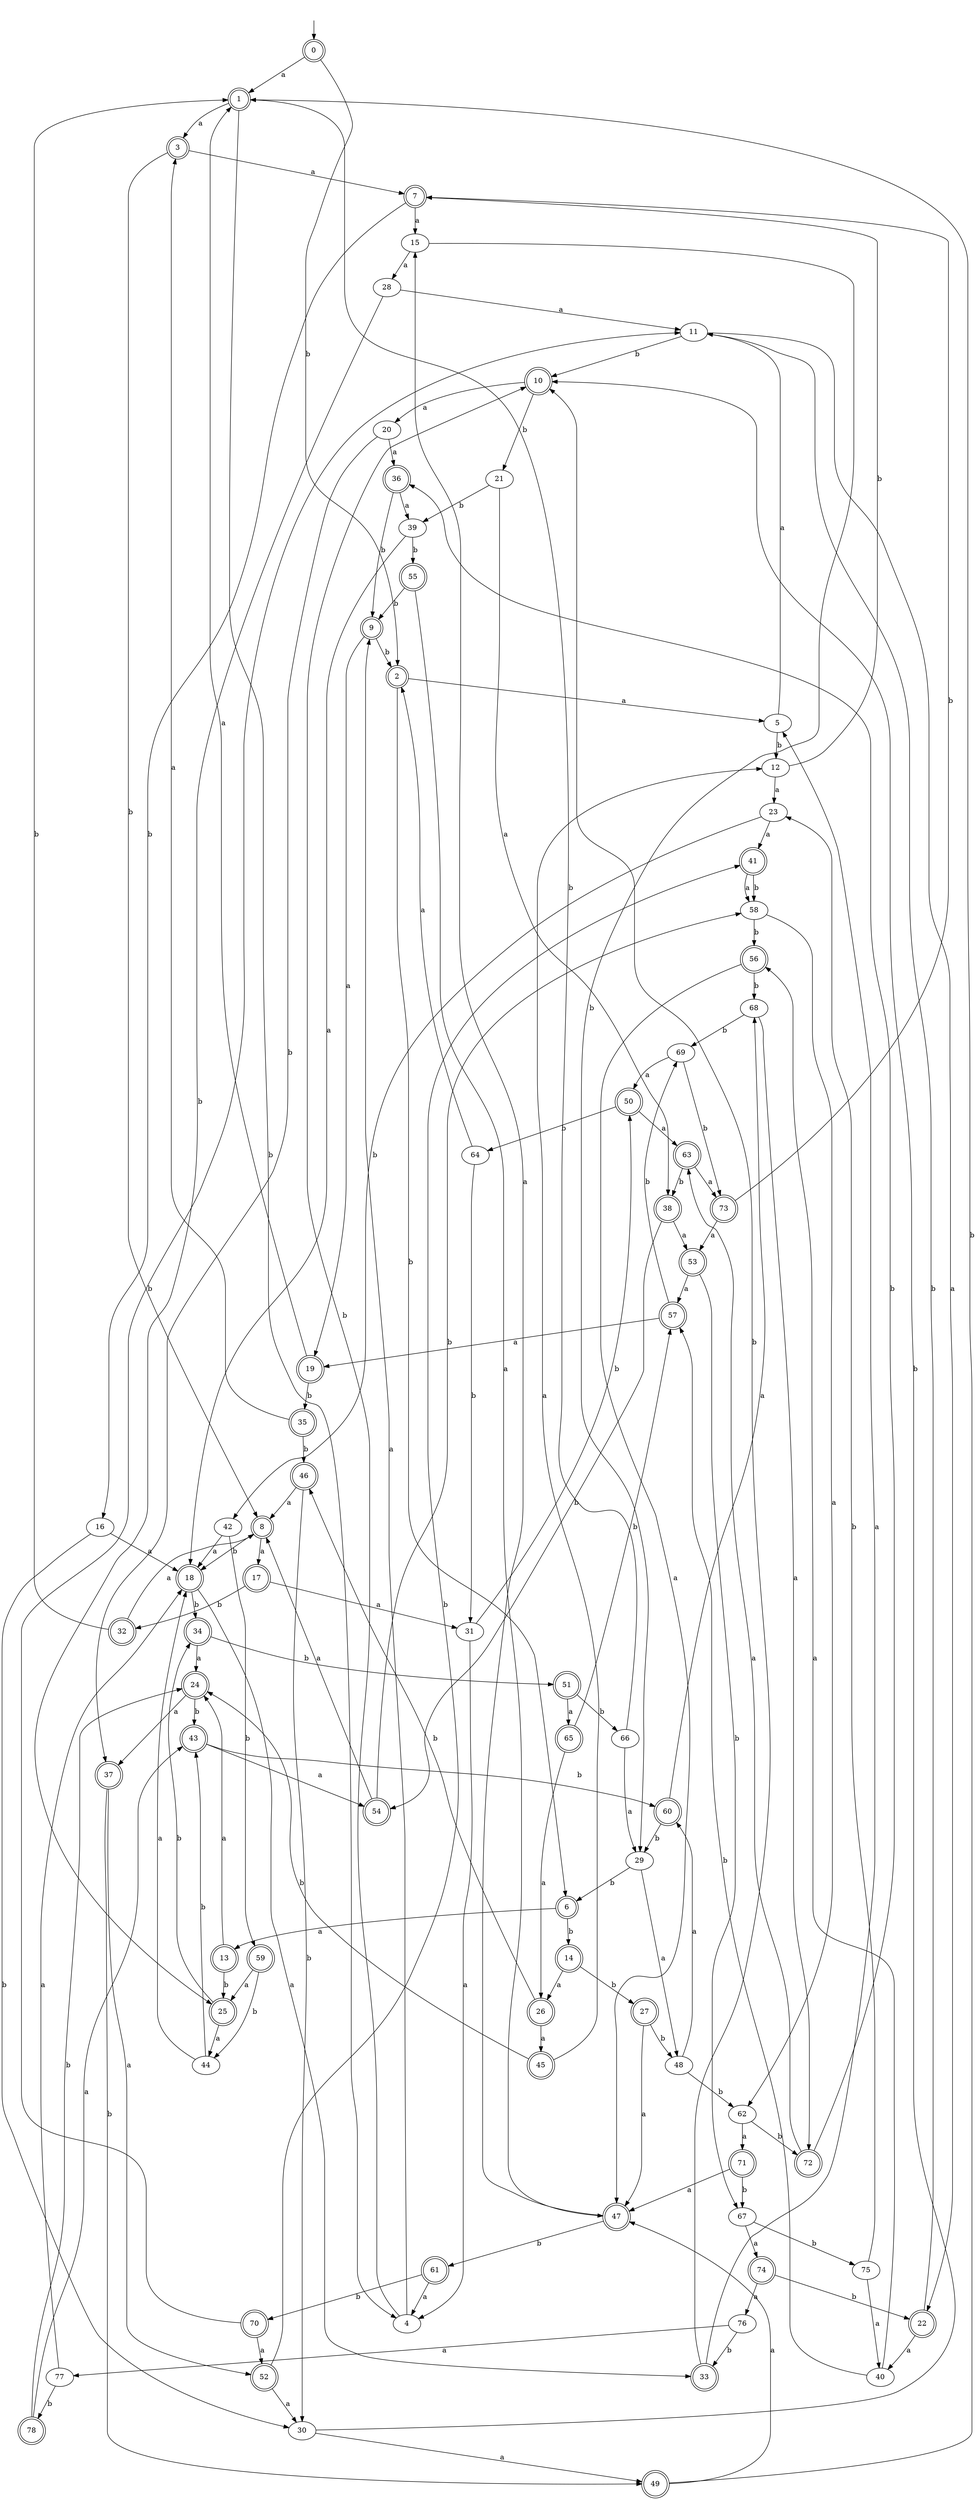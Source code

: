 digraph RandomDFA {
  __start0 [label="", shape=none];
  __start0 -> 0 [label=""];
  0 [shape=circle] [shape=doublecircle]
  0 -> 1 [label="a"]
  0 -> 2 [label="b"]
  1 [shape=doublecircle]
  1 -> 3 [label="a"]
  1 -> 4 [label="b"]
  2 [shape=doublecircle]
  2 -> 5 [label="a"]
  2 -> 6 [label="b"]
  3 [shape=doublecircle]
  3 -> 7 [label="a"]
  3 -> 8 [label="b"]
  4
  4 -> 9 [label="a"]
  4 -> 10 [label="b"]
  5
  5 -> 11 [label="a"]
  5 -> 12 [label="b"]
  6 [shape=doublecircle]
  6 -> 13 [label="a"]
  6 -> 14 [label="b"]
  7 [shape=doublecircle]
  7 -> 15 [label="a"]
  7 -> 16 [label="b"]
  8 [shape=doublecircle]
  8 -> 17 [label="a"]
  8 -> 18 [label="b"]
  9 [shape=doublecircle]
  9 -> 19 [label="a"]
  9 -> 2 [label="b"]
  10 [shape=doublecircle]
  10 -> 20 [label="a"]
  10 -> 21 [label="b"]
  11
  11 -> 22 [label="a"]
  11 -> 10 [label="b"]
  12
  12 -> 23 [label="a"]
  12 -> 7 [label="b"]
  13 [shape=doublecircle]
  13 -> 24 [label="a"]
  13 -> 25 [label="b"]
  14 [shape=doublecircle]
  14 -> 26 [label="a"]
  14 -> 27 [label="b"]
  15
  15 -> 28 [label="a"]
  15 -> 29 [label="b"]
  16
  16 -> 18 [label="a"]
  16 -> 30 [label="b"]
  17 [shape=doublecircle]
  17 -> 31 [label="a"]
  17 -> 32 [label="b"]
  18 [shape=doublecircle]
  18 -> 33 [label="a"]
  18 -> 34 [label="b"]
  19 [shape=doublecircle]
  19 -> 1 [label="a"]
  19 -> 35 [label="b"]
  20
  20 -> 36 [label="a"]
  20 -> 37 [label="b"]
  21
  21 -> 38 [label="a"]
  21 -> 39 [label="b"]
  22 [shape=doublecircle]
  22 -> 40 [label="a"]
  22 -> 11 [label="b"]
  23
  23 -> 41 [label="a"]
  23 -> 42 [label="b"]
  24 [shape=doublecircle]
  24 -> 37 [label="a"]
  24 -> 43 [label="b"]
  25 [shape=doublecircle]
  25 -> 44 [label="a"]
  25 -> 34 [label="b"]
  26 [shape=doublecircle]
  26 -> 45 [label="a"]
  26 -> 46 [label="b"]
  27 [shape=doublecircle]
  27 -> 47 [label="a"]
  27 -> 48 [label="b"]
  28
  28 -> 11 [label="a"]
  28 -> 25 [label="b"]
  29
  29 -> 48 [label="a"]
  29 -> 6 [label="b"]
  30
  30 -> 49 [label="a"]
  30 -> 10 [label="b"]
  31
  31 -> 4 [label="a"]
  31 -> 50 [label="b"]
  32 [shape=doublecircle]
  32 -> 8 [label="a"]
  32 -> 1 [label="b"]
  33 [shape=doublecircle]
  33 -> 5 [label="a"]
  33 -> 10 [label="b"]
  34 [shape=doublecircle]
  34 -> 24 [label="a"]
  34 -> 51 [label="b"]
  35 [shape=doublecircle]
  35 -> 3 [label="a"]
  35 -> 46 [label="b"]
  36 [shape=doublecircle]
  36 -> 39 [label="a"]
  36 -> 9 [label="b"]
  37 [shape=doublecircle]
  37 -> 52 [label="a"]
  37 -> 49 [label="b"]
  38 [shape=doublecircle]
  38 -> 53 [label="a"]
  38 -> 54 [label="b"]
  39
  39 -> 18 [label="a"]
  39 -> 55 [label="b"]
  40
  40 -> 56 [label="a"]
  40 -> 57 [label="b"]
  41 [shape=doublecircle]
  41 -> 58 [label="a"]
  41 -> 58 [label="b"]
  42
  42 -> 18 [label="a"]
  42 -> 59 [label="b"]
  43 [shape=doublecircle]
  43 -> 54 [label="a"]
  43 -> 60 [label="b"]
  44
  44 -> 18 [label="a"]
  44 -> 43 [label="b"]
  45 [shape=doublecircle]
  45 -> 12 [label="a"]
  45 -> 24 [label="b"]
  46 [shape=doublecircle]
  46 -> 8 [label="a"]
  46 -> 30 [label="b"]
  47 [shape=doublecircle]
  47 -> 15 [label="a"]
  47 -> 61 [label="b"]
  48
  48 -> 60 [label="a"]
  48 -> 62 [label="b"]
  49 [shape=doublecircle]
  49 -> 47 [label="a"]
  49 -> 1 [label="b"]
  50 [shape=doublecircle]
  50 -> 63 [label="a"]
  50 -> 64 [label="b"]
  51 [shape=doublecircle]
  51 -> 65 [label="a"]
  51 -> 66 [label="b"]
  52 [shape=doublecircle]
  52 -> 30 [label="a"]
  52 -> 41 [label="b"]
  53 [shape=doublecircle]
  53 -> 57 [label="a"]
  53 -> 67 [label="b"]
  54 [shape=doublecircle]
  54 -> 8 [label="a"]
  54 -> 58 [label="b"]
  55 [shape=doublecircle]
  55 -> 47 [label="a"]
  55 -> 9 [label="b"]
  56 [shape=doublecircle]
  56 -> 47 [label="a"]
  56 -> 68 [label="b"]
  57 [shape=doublecircle]
  57 -> 19 [label="a"]
  57 -> 69 [label="b"]
  58
  58 -> 62 [label="a"]
  58 -> 56 [label="b"]
  59 [shape=doublecircle]
  59 -> 25 [label="a"]
  59 -> 44 [label="b"]
  60 [shape=doublecircle]
  60 -> 68 [label="a"]
  60 -> 29 [label="b"]
  61 [shape=doublecircle]
  61 -> 4 [label="a"]
  61 -> 70 [label="b"]
  62
  62 -> 71 [label="a"]
  62 -> 72 [label="b"]
  63 [shape=doublecircle]
  63 -> 73 [label="a"]
  63 -> 38 [label="b"]
  64
  64 -> 2 [label="a"]
  64 -> 31 [label="b"]
  65 [shape=doublecircle]
  65 -> 26 [label="a"]
  65 -> 57 [label="b"]
  66
  66 -> 29 [label="a"]
  66 -> 1 [label="b"]
  67
  67 -> 74 [label="a"]
  67 -> 75 [label="b"]
  68
  68 -> 72 [label="a"]
  68 -> 69 [label="b"]
  69
  69 -> 50 [label="a"]
  69 -> 73 [label="b"]
  70 [shape=doublecircle]
  70 -> 52 [label="a"]
  70 -> 11 [label="b"]
  71 [shape=doublecircle]
  71 -> 47 [label="a"]
  71 -> 67 [label="b"]
  72 [shape=doublecircle]
  72 -> 63 [label="a"]
  72 -> 36 [label="b"]
  73 [shape=doublecircle]
  73 -> 53 [label="a"]
  73 -> 7 [label="b"]
  74 [shape=doublecircle]
  74 -> 76 [label="a"]
  74 -> 22 [label="b"]
  75
  75 -> 40 [label="a"]
  75 -> 23 [label="b"]
  76
  76 -> 77 [label="a"]
  76 -> 33 [label="b"]
  77
  77 -> 18 [label="a"]
  77 -> 78 [label="b"]
  78 [shape=doublecircle]
  78 -> 43 [label="a"]
  78 -> 24 [label="b"]
}

